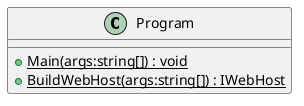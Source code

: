 @startuml
class Program {
    + {static} Main(args:string[]) : void
    + {static} BuildWebHost(args:string[]) : IWebHost
}
@enduml
